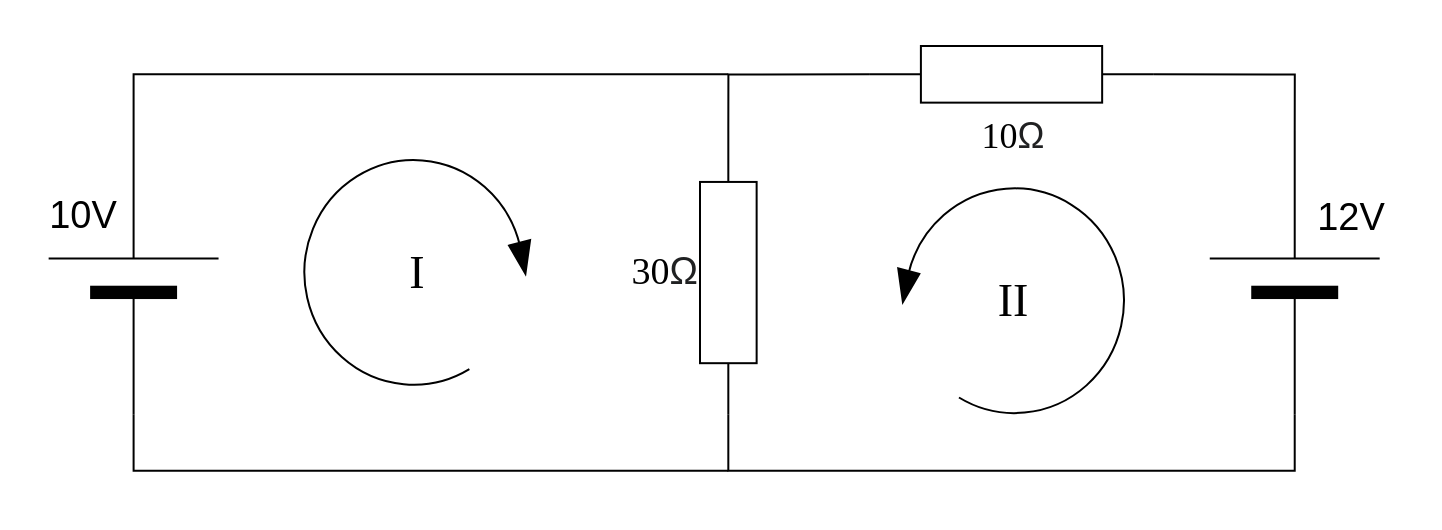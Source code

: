<mxfile version="20.6.0" type="device"><diagram id="ZR7J7AFyFJB72D0Jo21m" name="Page-2"><mxGraphModel dx="1422" dy="806" grid="0" gridSize="10" guides="1" tooltips="1" connect="1" arrows="1" fold="1" page="1" pageScale="1" pageWidth="827" pageHeight="1169" background="#ffffff" math="0" shadow="0"><root><mxCell id="0"/><mxCell id="1" parent="0"/><mxCell id="_OJ8oI8-JHTyTuN4VXtV-15" value="" style="rounded=0;whiteSpace=wrap;html=1;labelBackgroundColor=#FFFFFF;strokeColor=none;fontSize=19;fontColor=none;noLabel=1;labelBorderColor=none;" vertex="1" parent="1"><mxGeometry x="36" y="547" width="720" height="264" as="geometry"/></mxCell><mxCell id="_OJ8oI8-JHTyTuN4VXtV-1" style="edgeStyle=orthogonalEdgeStyle;rounded=0;orthogonalLoop=1;jettySize=auto;html=1;exitX=1;exitY=0.5;exitDx=0;exitDy=0;exitPerimeter=0;entryX=1;entryY=0.5;entryDx=0;entryDy=0;entryPerimeter=0;strokeColor=default;endArrow=none;endFill=0;" edge="1" parent="1" target="_OJ8oI8-JHTyTuN4VXtV-4"><mxGeometry relative="1" as="geometry"><mxPoint x="683.36" y="612.48" as="sourcePoint"/><Array as="points"><mxPoint x="683.36" y="584.16"/></Array></mxGeometry></mxCell><mxCell id="_OJ8oI8-JHTyTuN4VXtV-2" value="30&lt;span style=&quot;color: rgb(32, 33, 34); font-family: sans-serif; font-size: 19px;&quot;&gt;Ω&lt;/span&gt;&lt;span style=&quot;color: rgb(189, 193, 198); font-family: arial, sans-serif; font-size: 19px; background-color: rgb(32, 33, 36);&quot;&gt;&lt;br style=&quot;font-size: 19px;&quot;&gt;&lt;/span&gt;" style="verticalLabelPosition=middle;shadow=0;dashed=0;align=right;html=1;verticalAlign=middle;strokeWidth=1;shape=mxgraph.electrical.resistors.resistor_1;rounded=1;comic=0;labelBackgroundColor=none;fontFamily=Verdana;fontSize=19;rotation=0;horizontal=1;labelPosition=left;direction=south;" vertex="1" parent="1"><mxGeometry x="386" y="612.48" width="28.32" height="141.6" as="geometry"/></mxCell><mxCell id="_OJ8oI8-JHTyTuN4VXtV-3" style="edgeStyle=orthogonalEdgeStyle;rounded=0;orthogonalLoop=1;jettySize=auto;html=1;exitX=0;exitY=0.5;exitDx=0;exitDy=0;exitPerimeter=0;entryX=0;entryY=0.5;entryDx=0;entryDy=0;entryPerimeter=0;strokeColor=default;endArrow=none;endFill=0;" edge="1" parent="1" source="_OJ8oI8-JHTyTuN4VXtV-4" target="_OJ8oI8-JHTyTuN4VXtV-2"><mxGeometry relative="1" as="geometry"/></mxCell><mxCell id="_OJ8oI8-JHTyTuN4VXtV-4" value="10&lt;span style=&quot;color: rgb(32, 33, 34); font-family: sans-serif; font-size: 18px; text-align: start; background-color: rgb(255, 255, 255);&quot;&gt;Ω&lt;/span&gt;" style="verticalLabelPosition=bottom;shadow=0;dashed=0;align=center;html=1;verticalAlign=top;strokeWidth=1;shape=mxgraph.electrical.resistors.resistor_1;rounded=1;comic=0;labelBackgroundColor=none;fontFamily=Verdana;fontSize=18;rotation=0;" vertex="1" parent="1"><mxGeometry x="470.96" y="570" width="141.6" height="28.32" as="geometry"/></mxCell><mxCell id="_OJ8oI8-JHTyTuN4VXtV-5" value="" style="endArrow=none;html=1;rounded=0;strokeColor=default;exitX=1;exitY=0.5;exitDx=0;exitDy=0;exitPerimeter=0;" edge="1" parent="1"><mxGeometry width="50" height="50" relative="1" as="geometry"><mxPoint x="102.8" y="612.48" as="sourcePoint"/><mxPoint x="400.16" y="584.16" as="targetPoint"/><Array as="points"><mxPoint x="102.8" y="584.16"/></Array></mxGeometry></mxCell><mxCell id="_OJ8oI8-JHTyTuN4VXtV-6" value="" style="endArrow=none;html=1;rounded=0;strokeColor=default;entryX=0;entryY=0.5;entryDx=0;entryDy=0;entryPerimeter=0;exitX=1;exitY=0.5;exitDx=0;exitDy=0;exitPerimeter=0;" edge="1" parent="1" source="_OJ8oI8-JHTyTuN4VXtV-2"><mxGeometry width="50" height="50" relative="1" as="geometry"><mxPoint x="456.8" y="824.88" as="sourcePoint"/><mxPoint x="683.36" y="754.08" as="targetPoint"/><Array as="points"><mxPoint x="400.16" y="782.4"/><mxPoint x="683.36" y="782.4"/></Array></mxGeometry></mxCell><mxCell id="_OJ8oI8-JHTyTuN4VXtV-7" value="" style="endArrow=none;html=1;rounded=0;strokeColor=default;exitX=0;exitY=0.5;exitDx=0;exitDy=0;exitPerimeter=0;" edge="1" parent="1"><mxGeometry width="50" height="50" relative="1" as="geometry"><mxPoint x="102.8" y="754.08" as="sourcePoint"/><mxPoint x="400.16" y="782.4" as="targetPoint"/><Array as="points"><mxPoint x="102.8" y="782.4"/></Array></mxGeometry></mxCell><mxCell id="_OJ8oI8-JHTyTuN4VXtV-8" value="&lt;font style=&quot;font-size: 23px;&quot;&gt;I&lt;/font&gt;" style="verticalLabelPosition=middle;html=1;verticalAlign=middle;strokeWidth=1;shape=mxgraph.lean_mapping.physical_pull;rounded=1;shadow=0;comic=0;labelBackgroundColor=none;fillColor=#000000;fontFamily=Verdana;fontSize=16;align=center;flipH=1;labelPosition=center;direction=west;" vertex="1" parent="1"><mxGeometry x="187.76" y="626.64" width="113.28" height="113.28" as="geometry"/></mxCell><mxCell id="_OJ8oI8-JHTyTuN4VXtV-9" value="&lt;font style=&quot;font-size: 23px;&quot;&gt;II&lt;/font&gt;" style="verticalLabelPosition=middle;html=1;verticalAlign=middle;strokeWidth=1;shape=mxgraph.lean_mapping.physical_pull;rounded=1;shadow=0;comic=0;labelBackgroundColor=none;fillColor=#000000;fontFamily=Verdana;fontSize=16;align=center;flipH=1;labelPosition=center;flipV=1;" vertex="1" parent="1"><mxGeometry x="485.12" y="640.8" width="113.28" height="113.28" as="geometry"/></mxCell><mxCell id="_OJ8oI8-JHTyTuN4VXtV-10" value="" style="verticalLabelPosition=middle;shadow=0;dashed=0;align=right;fillColor=strokeColor;html=1;verticalAlign=middle;strokeWidth=1;shape=mxgraph.electrical.miscellaneous.monocell_battery;labelBackgroundColor=#000000;direction=north;labelPosition=left;" vertex="1" parent="1"><mxGeometry x="60.32" y="612.48" width="84.96" height="141.6" as="geometry"/></mxCell><mxCell id="_OJ8oI8-JHTyTuN4VXtV-11" value="&lt;span style=&quot;background-color: rgb(255, 255, 255);&quot;&gt;&lt;br&gt;&lt;/span&gt;" style="verticalLabelPosition=middle;shadow=0;dashed=0;align=left;fillColor=strokeColor;html=1;verticalAlign=middle;strokeWidth=1;shape=mxgraph.electrical.miscellaneous.monocell_battery;labelBackgroundColor=#000000;direction=north;labelPosition=right;strokeColor=default;" vertex="1" parent="1"><mxGeometry x="640.88" y="612.48" width="84.96" height="141.6" as="geometry"/></mxCell><mxCell id="_OJ8oI8-JHTyTuN4VXtV-12" value="&lt;font style=&quot;font-size: 19px;&quot;&gt;10V&lt;/font&gt;" style="text;html=1;align=center;verticalAlign=middle;resizable=0;points=[];autosize=1;strokeColor=none;fillColor=none;" vertex="1" parent="1"><mxGeometry x="51" y="637" width="52" height="35" as="geometry"/></mxCell><mxCell id="_OJ8oI8-JHTyTuN4VXtV-13" value="&lt;font style=&quot;font-size: 19px;&quot;&gt;12V&lt;/font&gt;" style="text;html=1;align=center;verticalAlign=middle;resizable=0;points=[];autosize=1;strokeColor=none;fillColor=none;" vertex="1" parent="1"><mxGeometry x="685" y="638.8" width="52" height="35" as="geometry"/></mxCell></root></mxGraphModel></diagram></mxfile>